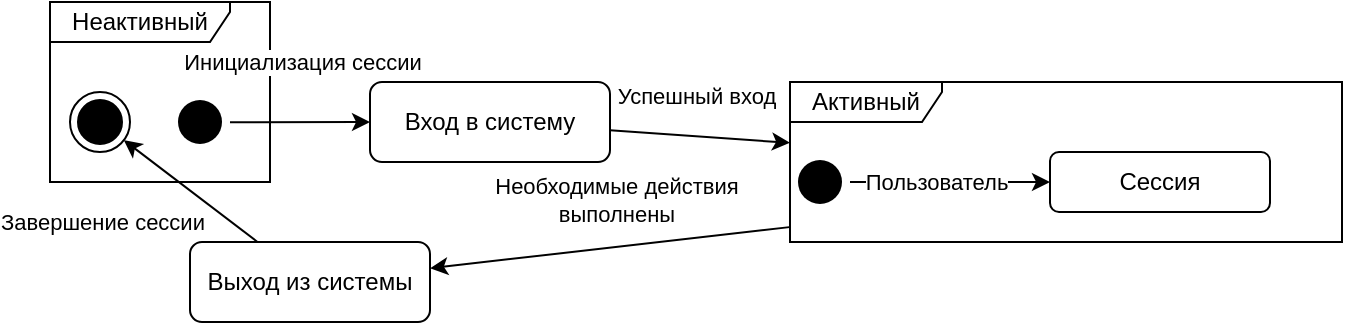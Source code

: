 <mxfile version="27.1.4">
  <diagram name="Page-1" id="b5b7bab2-c9e2-2cf4-8b2a-24fd1a2a6d21">
    <mxGraphModel dx="914" dy="820" grid="1" gridSize="10" guides="1" tooltips="1" connect="1" arrows="1" fold="1" page="1" pageScale="1" pageWidth="827" pageHeight="1169" background="none" math="0" shadow="0">
      <root>
        <mxCell id="0" />
        <mxCell id="1" parent="0" />
        <mxCell id="jhNfa3J8y6EUKNPpQPUt-3" value="Неактивный" style="shape=umlFrame;whiteSpace=wrap;html=1;pointerEvents=0;width=90;height=20;" parent="1" vertex="1">
          <mxGeometry x="50" y="220" width="110" height="90" as="geometry" />
        </mxCell>
        <mxCell id="jhNfa3J8y6EUKNPpQPUt-9" style="rounded=0;orthogonalLoop=1;jettySize=auto;html=1;" parent="1" source="jhNfa3J8y6EUKNPpQPUt-5" target="jhNfa3J8y6EUKNPpQPUt-6" edge="1">
          <mxGeometry relative="1" as="geometry" />
        </mxCell>
        <mxCell id="jhNfa3J8y6EUKNPpQPUt-28" value="Успешный вход" style="edgeLabel;html=1;align=center;verticalAlign=middle;resizable=0;points=[];fontFamily=Helvetica;fontSize=11;fontColor=default;labelBackgroundColor=default;" parent="jhNfa3J8y6EUKNPpQPUt-9" vertex="1" connectable="0">
          <mxGeometry x="-0.285" y="2" relative="1" as="geometry">
            <mxPoint x="10" y="-18" as="offset" />
          </mxGeometry>
        </mxCell>
        <mxCell id="jhNfa3J8y6EUKNPpQPUt-5" value="Вход в систему" style="rounded=1;whiteSpace=wrap;html=1;" parent="1" vertex="1">
          <mxGeometry x="210" y="260" width="120" height="40" as="geometry" />
        </mxCell>
        <mxCell id="jhNfa3J8y6EUKNPpQPUt-26" style="edgeStyle=none;shape=connector;rounded=0;orthogonalLoop=1;jettySize=auto;html=1;strokeColor=default;align=center;verticalAlign=middle;fontFamily=Helvetica;fontSize=11;fontColor=default;labelBackgroundColor=default;endArrow=classic;exitX=-0.001;exitY=0.907;exitDx=0;exitDy=0;exitPerimeter=0;" parent="1" source="jhNfa3J8y6EUKNPpQPUt-6" target="jhNfa3J8y6EUKNPpQPUt-25" edge="1">
          <mxGeometry relative="1" as="geometry" />
        </mxCell>
        <mxCell id="jhNfa3J8y6EUKNPpQPUt-39" value="Необходимые действия&lt;div&gt;выполнены&lt;/div&gt;" style="edgeLabel;html=1;align=center;verticalAlign=middle;resizable=0;points=[];fontFamily=Helvetica;fontSize=11;fontColor=default;labelBackgroundColor=default;" parent="jhNfa3J8y6EUKNPpQPUt-26" vertex="1" connectable="0">
          <mxGeometry x="-0.317" y="-1" relative="1" as="geometry">
            <mxPoint x="-25" y="-20" as="offset" />
          </mxGeometry>
        </mxCell>
        <mxCell id="jhNfa3J8y6EUKNPpQPUt-6" value="Активный" style="shape=umlFrame;whiteSpace=wrap;html=1;pointerEvents=0;width=76;height=20;" parent="1" vertex="1">
          <mxGeometry x="420" y="260" width="276" height="80" as="geometry" />
        </mxCell>
        <mxCell id="jhNfa3J8y6EUKNPpQPUt-7" value="Сессия" style="rounded=1;whiteSpace=wrap;html=1;" parent="1" vertex="1">
          <mxGeometry x="550" y="295" width="110" height="30" as="geometry" />
        </mxCell>
        <mxCell id="jhNfa3J8y6EUKNPpQPUt-13" style="rounded=0;orthogonalLoop=1;jettySize=auto;html=1;" parent="1" source="jhNfa3J8y6EUKNPpQPUt-12" target="jhNfa3J8y6EUKNPpQPUt-7" edge="1">
          <mxGeometry relative="1" as="geometry" />
        </mxCell>
        <mxCell id="jhNfa3J8y6EUKNPpQPUt-29" value="Пользователь" style="edgeLabel;html=1;align=center;verticalAlign=middle;resizable=0;points=[];fontFamily=Helvetica;fontSize=11;fontColor=default;labelBackgroundColor=default;" parent="jhNfa3J8y6EUKNPpQPUt-13" vertex="1" connectable="0">
          <mxGeometry x="-0.15" relative="1" as="geometry">
            <mxPoint as="offset" />
          </mxGeometry>
        </mxCell>
        <mxCell id="jhNfa3J8y6EUKNPpQPUt-12" value="" style="ellipse;html=1;shape=endState;fillColor=#000000;strokeColor=none;" parent="1" vertex="1">
          <mxGeometry x="420" y="295" width="30" height="30" as="geometry" />
        </mxCell>
        <mxCell id="jhNfa3J8y6EUKNPpQPUt-25" value="Выход из системы" style="rounded=1;whiteSpace=wrap;html=1;" parent="1" vertex="1">
          <mxGeometry x="120" y="340" width="120" height="40" as="geometry" />
        </mxCell>
        <mxCell id="jhNfa3J8y6EUKNPpQPUt-27" style="edgeStyle=none;shape=connector;rounded=0;orthogonalLoop=1;jettySize=auto;html=1;strokeColor=default;align=center;verticalAlign=middle;fontFamily=Helvetica;fontSize=11;fontColor=default;labelBackgroundColor=default;endArrow=classic;" parent="1" source="jhNfa3J8y6EUKNPpQPUt-25" target="jhNfa3J8y6EUKNPpQPUt-43" edge="1">
          <mxGeometry relative="1" as="geometry">
            <mxPoint x="87" y="310" as="targetPoint" />
          </mxGeometry>
        </mxCell>
        <mxCell id="jhNfa3J8y6EUKNPpQPUt-38" value="Завершение сессии" style="edgeLabel;html=1;align=center;verticalAlign=middle;resizable=0;points=[];fontFamily=Helvetica;fontSize=11;fontColor=default;labelBackgroundColor=default;" parent="jhNfa3J8y6EUKNPpQPUt-27" vertex="1" connectable="0">
          <mxGeometry x="0.479" y="1" relative="1" as="geometry">
            <mxPoint x="-28" y="27" as="offset" />
          </mxGeometry>
        </mxCell>
        <mxCell id="jhNfa3J8y6EUKNPpQPUt-36" style="edgeStyle=none;shape=connector;rounded=0;orthogonalLoop=1;jettySize=auto;html=1;strokeColor=default;align=center;verticalAlign=middle;fontFamily=Helvetica;fontSize=11;fontColor=default;labelBackgroundColor=default;endArrow=classic;" parent="1" source="jhNfa3J8y6EUKNPpQPUt-35" target="jhNfa3J8y6EUKNPpQPUt-5" edge="1">
          <mxGeometry relative="1" as="geometry" />
        </mxCell>
        <mxCell id="jhNfa3J8y6EUKNPpQPUt-37" value="Инициализация сессии" style="edgeLabel;html=1;align=center;verticalAlign=middle;resizable=0;points=[];fontFamily=Helvetica;fontSize=11;fontColor=default;labelBackgroundColor=default;" parent="jhNfa3J8y6EUKNPpQPUt-36" vertex="1" connectable="0">
          <mxGeometry x="-0.123" y="-1" relative="1" as="geometry">
            <mxPoint x="5" y="-31" as="offset" />
          </mxGeometry>
        </mxCell>
        <mxCell id="jhNfa3J8y6EUKNPpQPUt-35" value="" style="ellipse;html=1;shape=endState;fillColor=#000000;strokeColor=none;" parent="1" vertex="1">
          <mxGeometry x="110" y="265" width="30" height="30" as="geometry" />
        </mxCell>
        <mxCell id="jhNfa3J8y6EUKNPpQPUt-43" value="" style="ellipse;html=1;shape=endState;fillColor=#000000;strokeColor=#000000;fontFamily=Helvetica;fontSize=11;fontColor=default;labelBackgroundColor=default;" parent="1" vertex="1">
          <mxGeometry x="60" y="265" width="30" height="30" as="geometry" />
        </mxCell>
      </root>
    </mxGraphModel>
  </diagram>
</mxfile>

